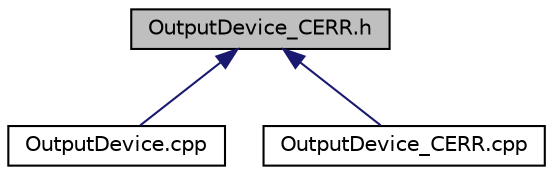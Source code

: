 digraph "OutputDevice_CERR.h"
{
  edge [fontname="Helvetica",fontsize="10",labelfontname="Helvetica",labelfontsize="10"];
  node [fontname="Helvetica",fontsize="10",shape=record];
  Node32 [label="OutputDevice_CERR.h",height=0.2,width=0.4,color="black", fillcolor="grey75", style="filled", fontcolor="black"];
  Node32 -> Node33 [dir="back",color="midnightblue",fontsize="10",style="solid",fontname="Helvetica"];
  Node33 [label="OutputDevice.cpp",height=0.2,width=0.4,color="black", fillcolor="white", style="filled",URL="$d5/d9c/_output_device_8cpp.html"];
  Node32 -> Node34 [dir="back",color="midnightblue",fontsize="10",style="solid",fontname="Helvetica"];
  Node34 [label="OutputDevice_CERR.cpp",height=0.2,width=0.4,color="black", fillcolor="white", style="filled",URL="$d3/d6b/_output_device___c_e_r_r_8cpp.html"];
}
